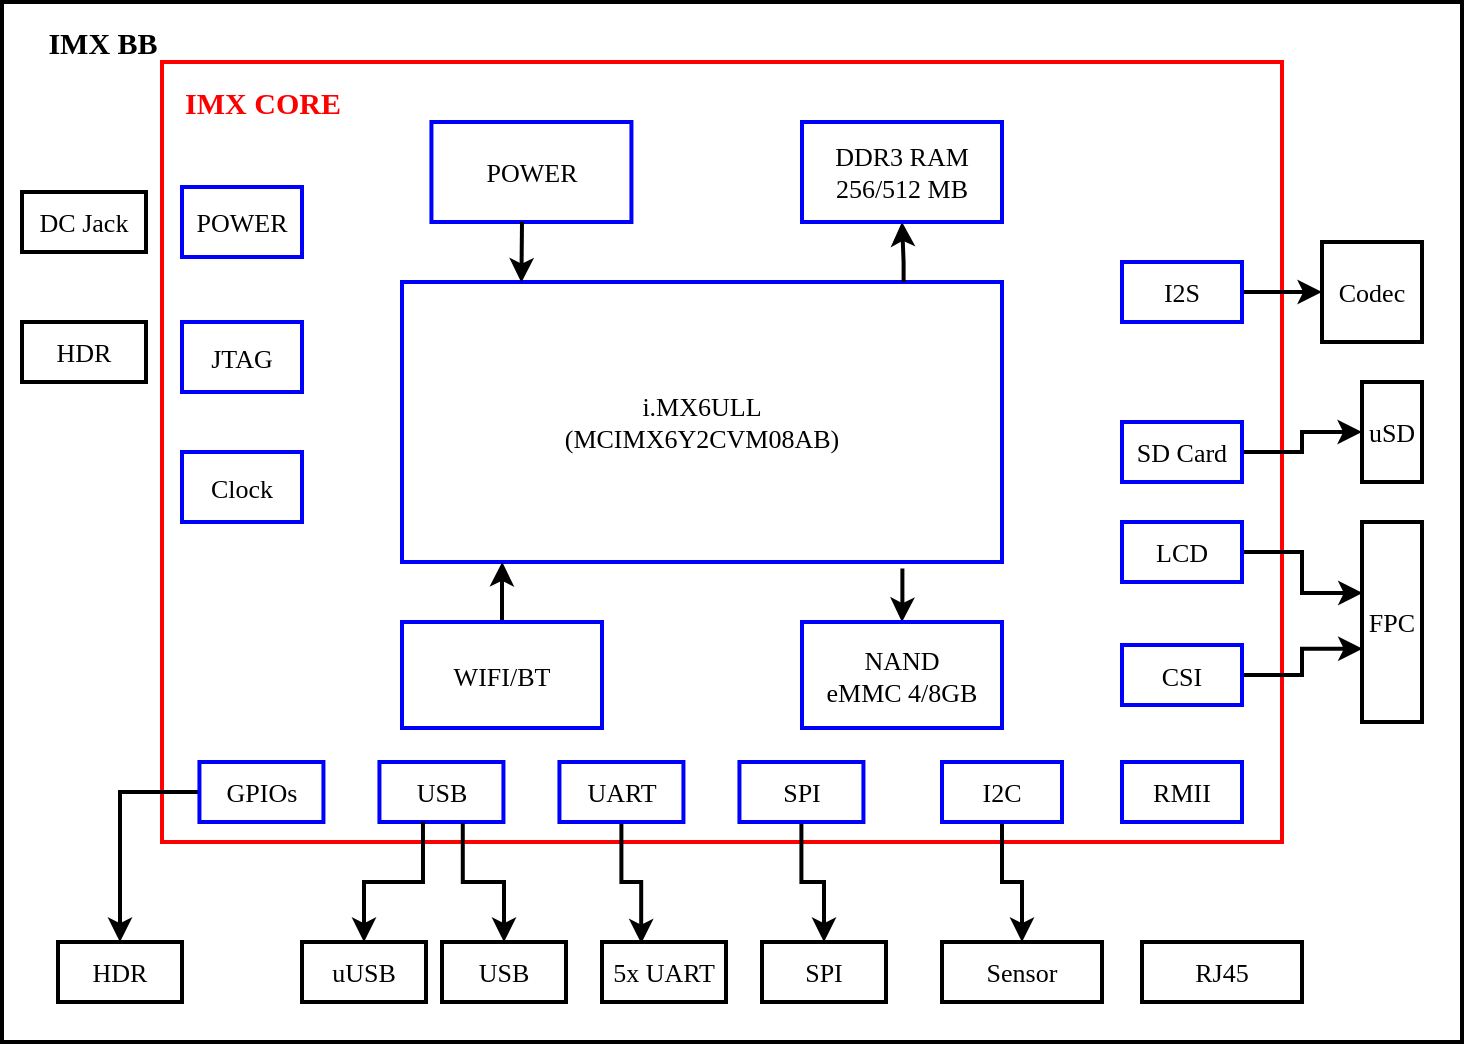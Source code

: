 <mxfile version="12.5.1" type="github">
  <diagram id="_aSgYbk2bZONPqhFsnD0" name="Page-1">
    <mxGraphModel dx="1422" dy="723" grid="1" gridSize="10" guides="1" tooltips="1" connect="1" arrows="1" fold="1" page="1" pageScale="1" pageWidth="850" pageHeight="1100" math="0" shadow="0">
      <root>
        <mxCell id="0"/>
        <mxCell id="1" parent="0"/>
        <mxCell id="kT1W8ZroTgqItNZML-wT-29" value="" style="rounded=0;whiteSpace=wrap;html=1;gradientColor=none;fillColor=none;strokeWidth=2;strokeColor=#000000;fontFamily=Verdana;fontSize=13;" parent="1" vertex="1">
          <mxGeometry x="80" y="80" width="730" height="520" as="geometry"/>
        </mxCell>
        <mxCell id="kT1W8ZroTgqItNZML-wT-13" value="" style="rounded=0;whiteSpace=wrap;html=1;gradientColor=none;fillColor=none;strokeWidth=2;strokeColor=#FF0000;fontFamily=Verdana;fontSize=13;" parent="1" vertex="1">
          <mxGeometry x="160" y="110" width="560" height="390" as="geometry"/>
        </mxCell>
        <mxCell id="XMxpTALUWFT1hx9NKfQ9-1" value="i.MX6ULL&lt;br style=&quot;font-size: 13px;&quot;&gt;(MCIMX6Y2CVM08AB)" style="rounded=0;whiteSpace=wrap;html=1;fontFamily=Verdana;fontSize=13;strokeWidth=2;strokeColor=#0000FF;" parent="1" vertex="1">
          <mxGeometry x="280" y="220" width="300" height="140" as="geometry"/>
        </mxCell>
        <mxCell id="kT1W8ZroTgqItNZML-wT-1" value="POWER" style="rounded=0;whiteSpace=wrap;html=1;fontFamily=Verdana;fontSize=13;strokeWidth=2;strokeColor=#0000FF;" parent="1" vertex="1">
          <mxGeometry x="294.72" y="140" width="100" height="50" as="geometry"/>
        </mxCell>
        <mxCell id="kT1W8ZroTgqItNZML-wT-6" style="edgeStyle=orthogonalEdgeStyle;rounded=0;orthogonalLoop=1;jettySize=auto;html=1;strokeWidth=2;exitX=0.836;exitY=-0.001;exitDx=0;exitDy=0;exitPerimeter=0;fontFamily=Verdana;fontSize=13;" parent="1" source="XMxpTALUWFT1hx9NKfQ9-1" target="kT1W8ZroTgqItNZML-wT-2" edge="1">
          <mxGeometry relative="1" as="geometry">
            <Array as="points">
              <mxPoint x="530" y="210"/>
            </Array>
          </mxGeometry>
        </mxCell>
        <mxCell id="kT1W8ZroTgqItNZML-wT-2" value="DDR3 RAM&lt;br style=&quot;font-size: 13px;&quot;&gt;256/512 MB" style="rounded=0;whiteSpace=wrap;html=1;fontFamily=Verdana;fontSize=13;strokeWidth=2;strokeColor=#0000FF;" parent="1" vertex="1">
          <mxGeometry x="480" y="140" width="100" height="50" as="geometry"/>
        </mxCell>
        <mxCell id="kT1W8ZroTgqItNZML-wT-12" style="edgeStyle=orthogonalEdgeStyle;rounded=0;orthogonalLoop=1;jettySize=auto;html=1;strokeWidth=2;exitX=0.834;exitY=1.023;exitDx=0;exitDy=0;exitPerimeter=0;fontFamily=Verdana;fontSize=13;" parent="1" source="XMxpTALUWFT1hx9NKfQ9-1" target="kT1W8ZroTgqItNZML-wT-3" edge="1">
          <mxGeometry relative="1" as="geometry"/>
        </mxCell>
        <mxCell id="kT1W8ZroTgqItNZML-wT-3" value="NAND&lt;br style=&quot;font-size: 13px;&quot;&gt;eMMC 4/8GB" style="rounded=0;whiteSpace=wrap;html=1;fontFamily=Verdana;fontSize=13;strokeWidth=2;strokeColor=#0000FF;" parent="1" vertex="1">
          <mxGeometry x="480" y="390" width="100" height="53" as="geometry"/>
        </mxCell>
        <mxCell id="kT1W8ZroTgqItNZML-wT-11" style="edgeStyle=orthogonalEdgeStyle;rounded=0;orthogonalLoop=1;jettySize=auto;html=1;entryX=0.167;entryY=1;entryDx=0;entryDy=0;entryPerimeter=0;strokeWidth=2;fontFamily=Verdana;fontSize=13;" parent="1" source="kT1W8ZroTgqItNZML-wT-4" target="XMxpTALUWFT1hx9NKfQ9-1" edge="1">
          <mxGeometry relative="1" as="geometry"/>
        </mxCell>
        <mxCell id="kT1W8ZroTgqItNZML-wT-4" value="WIFI/BT" style="rounded=0;whiteSpace=wrap;html=1;fontFamily=Verdana;fontSize=13;strokeWidth=2;strokeColor=#0000FF;" parent="1" vertex="1">
          <mxGeometry x="280" y="390" width="100" height="53" as="geometry"/>
        </mxCell>
        <mxCell id="kT1W8ZroTgqItNZML-wT-7" value="" style="endArrow=classic;html=1;strokeWidth=2;exitX=0.199;exitY=0.002;exitDx=0;exitDy=0;exitPerimeter=0;entryX=0.199;entryY=0.002;entryDx=0;entryDy=0;entryPerimeter=0;fontFamily=Verdana;fontSize=13;" parent="1" target="XMxpTALUWFT1hx9NKfQ9-1" edge="1">
          <mxGeometry width="50" height="50" relative="1" as="geometry">
            <mxPoint x="340" y="190" as="sourcePoint"/>
            <mxPoint x="290" y="240" as="targetPoint"/>
          </mxGeometry>
        </mxCell>
        <mxCell id="kT1W8ZroTgqItNZML-wT-14" value="&lt;font size=&quot;1&quot;&gt;&lt;b style=&quot;font-size: 15px&quot;&gt;IMX CORE&lt;/b&gt;&lt;/font&gt;" style="text;html=1;align=center;verticalAlign=middle;resizable=0;points=[];autosize=1;fontFamily=Verdana;fontSize=13;fontColor=#FF0000;" parent="1" vertex="1">
          <mxGeometry x="160" y="120" width="100" height="20" as="geometry"/>
        </mxCell>
        <mxCell id="kT1W8ZroTgqItNZML-wT-58" style="edgeStyle=orthogonalEdgeStyle;rounded=0;orthogonalLoop=1;jettySize=auto;html=1;entryX=0.5;entryY=0;entryDx=0;entryDy=0;strokeWidth=2;fontFamily=Verdana;fontSize=13;" parent="1" source="kT1W8ZroTgqItNZML-wT-17" target="kT1W8ZroTgqItNZML-wT-30" edge="1">
          <mxGeometry relative="1" as="geometry"/>
        </mxCell>
        <mxCell id="kT1W8ZroTgqItNZML-wT-17" value="GPIOs" style="rounded=0;whiteSpace=wrap;html=1;strokeColor=#0000FF;strokeWidth=2;fillColor=none;gradientColor=none;fontFamily=Verdana;fontSize=13;" parent="1" vertex="1">
          <mxGeometry x="178.72" y="460" width="62" height="30" as="geometry"/>
        </mxCell>
        <mxCell id="kT1W8ZroTgqItNZML-wT-18" value="USB" style="rounded=0;whiteSpace=wrap;html=1;strokeColor=#0000FF;strokeWidth=2;fillColor=none;gradientColor=none;fontFamily=Verdana;fontSize=13;" parent="1" vertex="1">
          <mxGeometry x="268.72" y="460" width="62" height="30" as="geometry"/>
        </mxCell>
        <mxCell id="kT1W8ZroTgqItNZML-wT-40" style="edgeStyle=orthogonalEdgeStyle;rounded=0;orthogonalLoop=1;jettySize=auto;html=1;entryX=0.316;entryY=0.024;entryDx=0;entryDy=0;entryPerimeter=0;strokeWidth=2;fontFamily=Verdana;fontSize=13;" parent="1" source="kT1W8ZroTgqItNZML-wT-19" target="kT1W8ZroTgqItNZML-wT-33" edge="1">
          <mxGeometry relative="1" as="geometry"/>
        </mxCell>
        <mxCell id="kT1W8ZroTgqItNZML-wT-19" value="UART" style="rounded=0;whiteSpace=wrap;html=1;strokeColor=#0000FF;strokeWidth=2;fillColor=none;gradientColor=none;fontFamily=Verdana;fontSize=13;" parent="1" vertex="1">
          <mxGeometry x="358.72" y="460" width="62" height="30" as="geometry"/>
        </mxCell>
        <mxCell id="kT1W8ZroTgqItNZML-wT-42" value="" style="edgeStyle=orthogonalEdgeStyle;rounded=0;orthogonalLoop=1;jettySize=auto;html=1;strokeWidth=2;fontFamily=Verdana;fontSize=13;" parent="1" source="kT1W8ZroTgqItNZML-wT-20" target="kT1W8ZroTgqItNZML-wT-41" edge="1">
          <mxGeometry relative="1" as="geometry"/>
        </mxCell>
        <mxCell id="kT1W8ZroTgqItNZML-wT-20" value="SPI" style="rounded=0;whiteSpace=wrap;html=1;strokeColor=#0000FF;strokeWidth=2;fillColor=none;gradientColor=none;fontFamily=Verdana;fontSize=13;" parent="1" vertex="1">
          <mxGeometry x="448.72" y="460" width="62" height="30" as="geometry"/>
        </mxCell>
        <mxCell id="kT1W8ZroTgqItNZML-wT-43" value="" style="edgeStyle=orthogonalEdgeStyle;rounded=0;orthogonalLoop=1;jettySize=auto;html=1;strokeWidth=2;fontFamily=Verdana;fontSize=13;" parent="1" source="kT1W8ZroTgqItNZML-wT-21" target="kT1W8ZroTgqItNZML-wT-34" edge="1">
          <mxGeometry relative="1" as="geometry"/>
        </mxCell>
        <mxCell id="kT1W8ZroTgqItNZML-wT-21" value="I2C" style="rounded=0;whiteSpace=wrap;html=1;strokeColor=#0000FF;strokeWidth=2;fillColor=none;gradientColor=none;fontFamily=Verdana;fontSize=13;" parent="1" vertex="1">
          <mxGeometry x="550" y="460" width="60" height="30" as="geometry"/>
        </mxCell>
        <mxCell id="kT1W8ZroTgqItNZML-wT-22" value="RMII" style="rounded=0;whiteSpace=wrap;html=1;strokeColor=#0000FF;strokeWidth=2;fillColor=none;gradientColor=none;fontFamily=Verdana;fontSize=13;" parent="1" vertex="1">
          <mxGeometry x="640" y="460" width="60" height="30" as="geometry"/>
        </mxCell>
        <mxCell id="kT1W8ZroTgqItNZML-wT-23" value="POWER" style="rounded=0;whiteSpace=wrap;html=1;strokeColor=#0000FF;strokeWidth=2;fillColor=none;gradientColor=none;fontFamily=Verdana;fontSize=13;direction=north;" parent="1" vertex="1">
          <mxGeometry x="170" y="172.5" width="60" height="35" as="geometry"/>
        </mxCell>
        <mxCell id="kT1W8ZroTgqItNZML-wT-50" style="edgeStyle=orthogonalEdgeStyle;rounded=0;orthogonalLoop=1;jettySize=auto;html=1;entryX=0.01;entryY=0.634;entryDx=0;entryDy=0;entryPerimeter=0;strokeWidth=2;fontFamily=Verdana;fontSize=13;" parent="1" source="kT1W8ZroTgqItNZML-wT-24" target="kT1W8ZroTgqItNZML-wT-45" edge="1">
          <mxGeometry relative="1" as="geometry"/>
        </mxCell>
        <mxCell id="kT1W8ZroTgqItNZML-wT-24" value="CSI" style="rounded=0;whiteSpace=wrap;html=1;strokeColor=#0000FF;strokeWidth=2;fillColor=none;gradientColor=none;fontFamily=Verdana;fontSize=13;" parent="1" vertex="1">
          <mxGeometry x="640" y="401.5" width="60" height="30" as="geometry"/>
        </mxCell>
        <mxCell id="kT1W8ZroTgqItNZML-wT-51" style="edgeStyle=orthogonalEdgeStyle;rounded=0;orthogonalLoop=1;jettySize=auto;html=1;entryX=0.011;entryY=0.355;entryDx=0;entryDy=0;entryPerimeter=0;strokeWidth=2;fontFamily=Verdana;fontSize=13;" parent="1" source="kT1W8ZroTgqItNZML-wT-25" target="kT1W8ZroTgqItNZML-wT-45" edge="1">
          <mxGeometry relative="1" as="geometry"/>
        </mxCell>
        <mxCell id="kT1W8ZroTgqItNZML-wT-25" value="LCD" style="rounded=0;whiteSpace=wrap;html=1;strokeColor=#0000FF;strokeWidth=2;fillColor=none;gradientColor=none;fontFamily=Verdana;fontSize=13;" parent="1" vertex="1">
          <mxGeometry x="640" y="340" width="60" height="30" as="geometry"/>
        </mxCell>
        <mxCell id="kT1W8ZroTgqItNZML-wT-53" value="" style="edgeStyle=orthogonalEdgeStyle;rounded=0;orthogonalLoop=1;jettySize=auto;html=1;strokeWidth=2;fontFamily=Verdana;fontSize=13;" parent="1" source="kT1W8ZroTgqItNZML-wT-26" target="kT1W8ZroTgqItNZML-wT-52" edge="1">
          <mxGeometry relative="1" as="geometry"/>
        </mxCell>
        <mxCell id="kT1W8ZroTgqItNZML-wT-26" value="SD Card" style="rounded=0;whiteSpace=wrap;html=1;strokeColor=#0000FF;strokeWidth=2;fillColor=none;gradientColor=none;fontFamily=Verdana;fontSize=13;" parent="1" vertex="1">
          <mxGeometry x="640" y="290" width="60" height="30" as="geometry"/>
        </mxCell>
        <mxCell id="kT1W8ZroTgqItNZML-wT-55" value="" style="edgeStyle=orthogonalEdgeStyle;rounded=0;orthogonalLoop=1;jettySize=auto;html=1;strokeWidth=2;fontFamily=Verdana;fontSize=13;" parent="1" source="kT1W8ZroTgqItNZML-wT-27" target="kT1W8ZroTgqItNZML-wT-54" edge="1">
          <mxGeometry relative="1" as="geometry"/>
        </mxCell>
        <mxCell id="kT1W8ZroTgqItNZML-wT-27" value="I2S" style="rounded=0;whiteSpace=wrap;html=1;strokeColor=#0000FF;strokeWidth=2;fillColor=none;gradientColor=none;fontFamily=Verdana;fontSize=13;" parent="1" vertex="1">
          <mxGeometry x="640" y="210" width="60" height="30" as="geometry"/>
        </mxCell>
        <mxCell id="kT1W8ZroTgqItNZML-wT-28" value="JTAG" style="rounded=0;whiteSpace=wrap;html=1;strokeColor=#0000FF;strokeWidth=2;fillColor=none;gradientColor=none;fontFamily=Verdana;fontSize=13;direction=north;" parent="1" vertex="1">
          <mxGeometry x="170" y="240" width="60" height="35" as="geometry"/>
        </mxCell>
        <mxCell id="kT1W8ZroTgqItNZML-wT-30" value="HDR" style="rounded=0;whiteSpace=wrap;html=1;strokeColor=#000000;strokeWidth=2;fillColor=none;gradientColor=none;fontFamily=Verdana;fontSize=13;" parent="1" vertex="1">
          <mxGeometry x="108" y="550" width="62" height="30" as="geometry"/>
        </mxCell>
        <mxCell id="kT1W8ZroTgqItNZML-wT-39" style="edgeStyle=orthogonalEdgeStyle;rounded=0;orthogonalLoop=1;jettySize=auto;html=1;strokeWidth=2;fontFamily=Verdana;fontSize=13;exitX=0.351;exitY=0.996;exitDx=0;exitDy=0;exitPerimeter=0;" parent="1" source="kT1W8ZroTgqItNZML-wT-18" target="kT1W8ZroTgqItNZML-wT-31" edge="1">
          <mxGeometry relative="1" as="geometry"/>
        </mxCell>
        <mxCell id="kT1W8ZroTgqItNZML-wT-31" value="uUSB" style="rounded=0;whiteSpace=wrap;html=1;strokeColor=#000000;strokeWidth=2;fillColor=none;gradientColor=none;fontFamily=Verdana;fontSize=13;" parent="1" vertex="1">
          <mxGeometry x="230" y="550" width="62" height="30" as="geometry"/>
        </mxCell>
        <mxCell id="kT1W8ZroTgqItNZML-wT-38" style="edgeStyle=orthogonalEdgeStyle;rounded=0;orthogonalLoop=1;jettySize=auto;html=1;strokeWidth=2;fontFamily=Verdana;fontSize=13;exitX=0.672;exitY=1.02;exitDx=0;exitDy=0;exitPerimeter=0;" parent="1" source="kT1W8ZroTgqItNZML-wT-18" target="kT1W8ZroTgqItNZML-wT-32" edge="1">
          <mxGeometry relative="1" as="geometry"/>
        </mxCell>
        <mxCell id="kT1W8ZroTgqItNZML-wT-32" value="USB" style="rounded=0;whiteSpace=wrap;html=1;strokeColor=#000000;strokeWidth=2;fillColor=none;gradientColor=none;fontFamily=Verdana;fontSize=13;" parent="1" vertex="1">
          <mxGeometry x="300" y="550" width="62" height="30" as="geometry"/>
        </mxCell>
        <mxCell id="kT1W8ZroTgqItNZML-wT-33" value="5x UART" style="rounded=0;whiteSpace=wrap;html=1;strokeColor=#000000;strokeWidth=2;fillColor=none;gradientColor=none;fontFamily=Verdana;fontSize=13;" parent="1" vertex="1">
          <mxGeometry x="380" y="550" width="62" height="30" as="geometry"/>
        </mxCell>
        <mxCell id="kT1W8ZroTgqItNZML-wT-34" value="Sensor" style="rounded=0;whiteSpace=wrap;html=1;strokeColor=#000000;strokeWidth=2;fillColor=none;gradientColor=none;fontFamily=Verdana;fontSize=13;" parent="1" vertex="1">
          <mxGeometry x="550" y="550" width="80" height="30" as="geometry"/>
        </mxCell>
        <mxCell id="kT1W8ZroTgqItNZML-wT-41" value="SPI" style="rounded=0;whiteSpace=wrap;html=1;strokeColor=#000000;strokeWidth=2;fillColor=none;gradientColor=none;fontFamily=Verdana;fontSize=13;" parent="1" vertex="1">
          <mxGeometry x="460" y="550" width="62" height="30" as="geometry"/>
        </mxCell>
        <mxCell id="kT1W8ZroTgqItNZML-wT-44" value="RJ45" style="rounded=0;whiteSpace=wrap;html=1;strokeColor=#000000;strokeWidth=2;fillColor=none;gradientColor=none;fontFamily=Verdana;fontSize=13;" parent="1" vertex="1">
          <mxGeometry x="650" y="550" width="80" height="30" as="geometry"/>
        </mxCell>
        <mxCell id="kT1W8ZroTgqItNZML-wT-45" value="FPC" style="rounded=0;whiteSpace=wrap;html=1;strokeColor=#000000;strokeWidth=2;fillColor=none;gradientColor=none;fontFamily=Verdana;fontSize=13;" parent="1" vertex="1">
          <mxGeometry x="760" y="340" width="30" height="100" as="geometry"/>
        </mxCell>
        <mxCell id="kT1W8ZroTgqItNZML-wT-52" value="uSD" style="rounded=0;whiteSpace=wrap;html=1;strokeColor=#000000;strokeWidth=2;fillColor=none;gradientColor=none;fontFamily=Verdana;fontSize=13;" parent="1" vertex="1">
          <mxGeometry x="760" y="270" width="30" height="50" as="geometry"/>
        </mxCell>
        <mxCell id="kT1W8ZroTgqItNZML-wT-54" value="Codec" style="rounded=0;whiteSpace=wrap;html=1;strokeColor=#000000;strokeWidth=2;fillColor=none;gradientColor=none;fontFamily=Verdana;fontSize=13;" parent="1" vertex="1">
          <mxGeometry x="740" y="200" width="50" height="50" as="geometry"/>
        </mxCell>
        <mxCell id="kT1W8ZroTgqItNZML-wT-56" value="DC Jack" style="rounded=0;whiteSpace=wrap;html=1;strokeColor=#000000;strokeWidth=2;fillColor=none;gradientColor=none;fontFamily=Verdana;fontSize=13;" parent="1" vertex="1">
          <mxGeometry x="90" y="175" width="62" height="30" as="geometry"/>
        </mxCell>
        <mxCell id="kT1W8ZroTgqItNZML-wT-57" value="HDR" style="rounded=0;whiteSpace=wrap;html=1;strokeColor=#000000;strokeWidth=2;fillColor=none;gradientColor=none;fontFamily=Verdana;fontSize=13;" parent="1" vertex="1">
          <mxGeometry x="90" y="240" width="62" height="30" as="geometry"/>
        </mxCell>
        <mxCell id="kT1W8ZroTgqItNZML-wT-59" value="&lt;font size=&quot;1&quot;&gt;&lt;b style=&quot;font-size: 15px&quot;&gt;IMX BB&lt;/b&gt;&lt;/font&gt;" style="text;html=1;align=center;verticalAlign=middle;resizable=0;points=[];autosize=1;fontFamily=Verdana;fontSize=13;" parent="1" vertex="1">
          <mxGeometry x="90" y="90" width="80" height="20" as="geometry"/>
        </mxCell>
        <mxCell id="8EHniBHwMP9ALQmY1_-P-1" value="Clock" style="rounded=0;whiteSpace=wrap;html=1;strokeColor=#0000FF;strokeWidth=2;fillColor=none;gradientColor=none;fontFamily=Verdana;fontSize=13;direction=north;" vertex="1" parent="1">
          <mxGeometry x="170" y="305" width="60" height="35" as="geometry"/>
        </mxCell>
      </root>
    </mxGraphModel>
  </diagram>
</mxfile>
